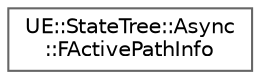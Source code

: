 digraph "Graphical Class Hierarchy"
{
 // INTERACTIVE_SVG=YES
 // LATEX_PDF_SIZE
  bgcolor="transparent";
  edge [fontname=Helvetica,fontsize=10,labelfontname=Helvetica,labelfontsize=10];
  node [fontname=Helvetica,fontsize=10,shape=box,height=0.2,width=0.4];
  rankdir="LR";
  Node0 [id="Node000000",label="UE::StateTree::Async\l::FActivePathInfo",height=0.2,width=0.4,color="grey40", fillcolor="white", style="filled",URL="$d6/d42/structUE_1_1StateTree_1_1Async_1_1FActivePathInfo.html",tooltip=" "];
}
